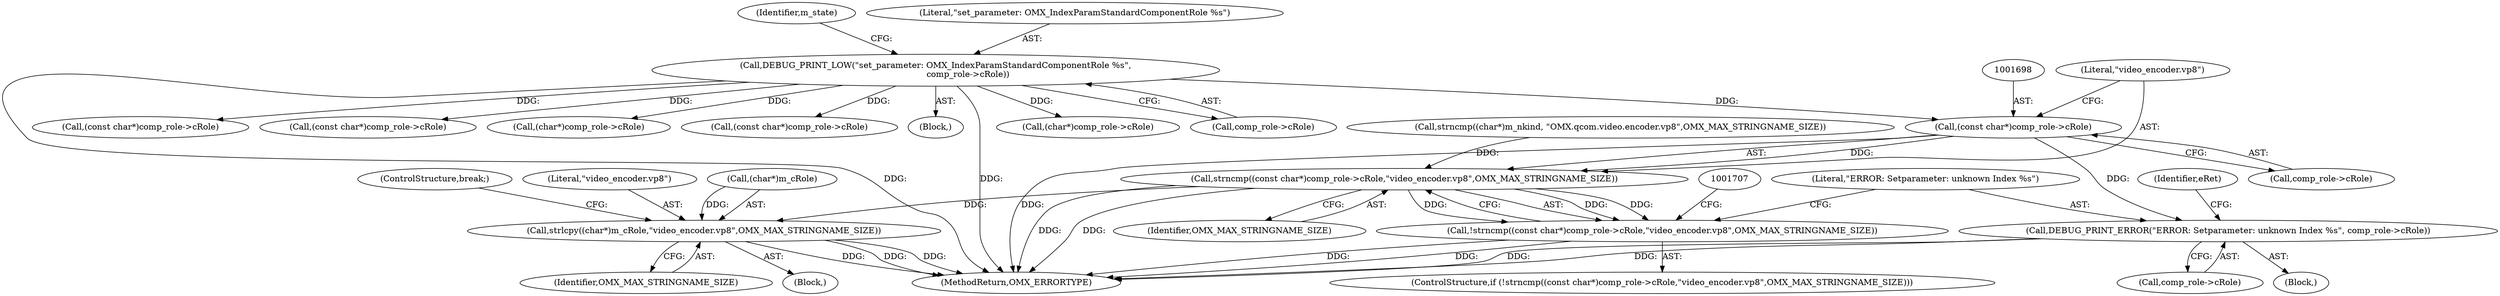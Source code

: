 digraph "0_Android_560ccdb509a7b86186fac0fce1b25bd9a3e6a6e8_7@pointer" {
"1001697" [label="(Call,(const char*)comp_role->cRole)"];
"1001513" [label="(Call,DEBUG_PRINT_LOW(\"set_parameter: OMX_IndexParamStandardComponentRole %s\",\n                        comp_role->cRole))"];
"1001696" [label="(Call,strncmp((const char*)comp_role->cRole,\"video_encoder.vp8\",OMX_MAX_STRINGNAME_SIZE))"];
"1001695" [label="(Call,!strncmp((const char*)comp_role->cRole,\"video_encoder.vp8\",OMX_MAX_STRINGNAME_SIZE))"];
"1001705" [label="(Call,strlcpy((char*)m_cRole,\"video_encoder.vp8\",OMX_MAX_STRINGNAME_SIZE))"];
"1001713" [label="(Call,DEBUG_PRINT_ERROR(\"ERROR: Setparameter: unknown Index %s\", comp_role->cRole))"];
"1001706" [label="(Call,(char*)m_cRole)"];
"1001714" [label="(Literal,\"ERROR: Setparameter: unknown Index %s\")"];
"1001713" [label="(Call,DEBUG_PRINT_ERROR(\"ERROR: Setparameter: unknown Index %s\", comp_role->cRole))"];
"1001709" [label="(Literal,\"video_encoder.vp8\")"];
"1001623" [label="(Call,(const char*)comp_role->cRole)"];
"1001734" [label="(Call,(const char*)comp_role->cRole)"];
"1001521" [label="(Identifier,m_state)"];
"1001702" [label="(Literal,\"video_encoder.vp8\")"];
"1001586" [label="(Call,(char*)comp_role->cRole)"];
"1001694" [label="(ControlStructure,if (!strncmp((const char*)comp_role->cRole,\"video_encoder.vp8\",OMX_MAX_STRINGNAME_SIZE)))"];
"1001766" [label="(ControlStructure,break;)"];
"1001715" [label="(Call,comp_role->cRole)"];
"1001660" [label="(Call,(const char*)comp_role->cRole)"];
"1001695" [label="(Call,!strncmp((const char*)comp_role->cRole,\"video_encoder.vp8\",OMX_MAX_STRINGNAME_SIZE))"];
"1001503" [label="(Block,)"];
"1001705" [label="(Call,strlcpy((char*)m_cRole,\"video_encoder.vp8\",OMX_MAX_STRINGNAME_SIZE))"];
"1001710" [label="(Identifier,OMX_MAX_STRINGNAME_SIZE)"];
"1001549" [label="(Call,(char*)comp_role->cRole)"];
"1001704" [label="(Block,)"];
"1001515" [label="(Call,comp_role->cRole)"];
"1001699" [label="(Call,comp_role->cRole)"];
"1001514" [label="(Literal,\"set_parameter: OMX_IndexParamStandardComponentRole %s\")"];
"1001712" [label="(Block,)"];
"1001697" [label="(Call,(const char*)comp_role->cRole)"];
"1001696" [label="(Call,strncmp((const char*)comp_role->cRole,\"video_encoder.vp8\",OMX_MAX_STRINGNAME_SIZE))"];
"1001703" [label="(Identifier,OMX_MAX_STRINGNAME_SIZE)"];
"1002913" [label="(MethodReturn,OMX_ERRORTYPE)"];
"1001687" [label="(Call,strncmp((char*)m_nkind, \"OMX.qcom.video.encoder.vp8\",OMX_MAX_STRINGNAME_SIZE))"];
"1001513" [label="(Call,DEBUG_PRINT_LOW(\"set_parameter: OMX_IndexParamStandardComponentRole %s\",\n                        comp_role->cRole))"];
"1001719" [label="(Identifier,eRet)"];
"1001697" -> "1001696"  [label="AST: "];
"1001697" -> "1001699"  [label="CFG: "];
"1001698" -> "1001697"  [label="AST: "];
"1001699" -> "1001697"  [label="AST: "];
"1001702" -> "1001697"  [label="CFG: "];
"1001697" -> "1002913"  [label="DDG: "];
"1001697" -> "1001696"  [label="DDG: "];
"1001513" -> "1001697"  [label="DDG: "];
"1001697" -> "1001713"  [label="DDG: "];
"1001513" -> "1001503"  [label="AST: "];
"1001513" -> "1001515"  [label="CFG: "];
"1001514" -> "1001513"  [label="AST: "];
"1001515" -> "1001513"  [label="AST: "];
"1001521" -> "1001513"  [label="CFG: "];
"1001513" -> "1002913"  [label="DDG: "];
"1001513" -> "1002913"  [label="DDG: "];
"1001513" -> "1001549"  [label="DDG: "];
"1001513" -> "1001586"  [label="DDG: "];
"1001513" -> "1001623"  [label="DDG: "];
"1001513" -> "1001660"  [label="DDG: "];
"1001513" -> "1001734"  [label="DDG: "];
"1001696" -> "1001695"  [label="AST: "];
"1001696" -> "1001703"  [label="CFG: "];
"1001702" -> "1001696"  [label="AST: "];
"1001703" -> "1001696"  [label="AST: "];
"1001695" -> "1001696"  [label="CFG: "];
"1001696" -> "1002913"  [label="DDG: "];
"1001696" -> "1002913"  [label="DDG: "];
"1001696" -> "1001695"  [label="DDG: "];
"1001696" -> "1001695"  [label="DDG: "];
"1001696" -> "1001695"  [label="DDG: "];
"1001687" -> "1001696"  [label="DDG: "];
"1001696" -> "1001705"  [label="DDG: "];
"1001695" -> "1001694"  [label="AST: "];
"1001707" -> "1001695"  [label="CFG: "];
"1001714" -> "1001695"  [label="CFG: "];
"1001695" -> "1002913"  [label="DDG: "];
"1001695" -> "1002913"  [label="DDG: "];
"1001705" -> "1001704"  [label="AST: "];
"1001705" -> "1001710"  [label="CFG: "];
"1001706" -> "1001705"  [label="AST: "];
"1001709" -> "1001705"  [label="AST: "];
"1001710" -> "1001705"  [label="AST: "];
"1001766" -> "1001705"  [label="CFG: "];
"1001705" -> "1002913"  [label="DDG: "];
"1001705" -> "1002913"  [label="DDG: "];
"1001705" -> "1002913"  [label="DDG: "];
"1001706" -> "1001705"  [label="DDG: "];
"1001713" -> "1001712"  [label="AST: "];
"1001713" -> "1001715"  [label="CFG: "];
"1001714" -> "1001713"  [label="AST: "];
"1001715" -> "1001713"  [label="AST: "];
"1001719" -> "1001713"  [label="CFG: "];
"1001713" -> "1002913"  [label="DDG: "];
"1001713" -> "1002913"  [label="DDG: "];
}
